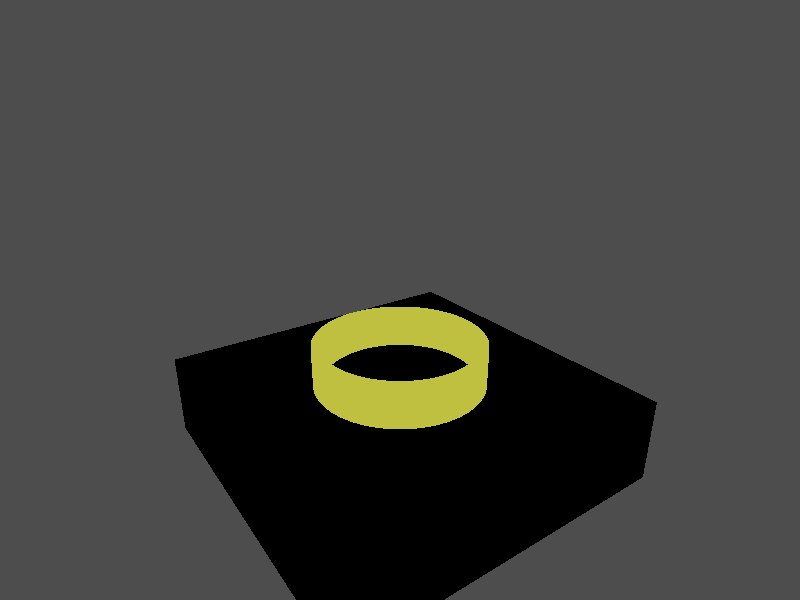 camera{
location<-3.5,3.5,-5>
direction<0,0,1>
look_at<0,1,0>
}
light_source{<0,5,-1.5>color<1,1,1>}
background{color<.3,.3,.3>}
box{<-2, -1, -2>,<2, 0, 2>
// pigment{perlin}
}
cylinder{<0,0,0>,<0,0.5,0>,1
open
pigment{rgb<.75,.75,.25>}
finish{reflection<0.5,0.5,0.5>}
}      
cylinder{< 0,0,0>,< 0,0.5,0 >,0.9
open
pigment{rgb<.75,.75,.25>}
finish{reflection<0.5,0.5,0.5>}
}             
disc{< 0,0.5,0>,<0,1,0>,1,.9
pigment{rgb<.75,.75,.25>}
finish{reflection<0.5,0.5,0.5>}
}
// EOF 
